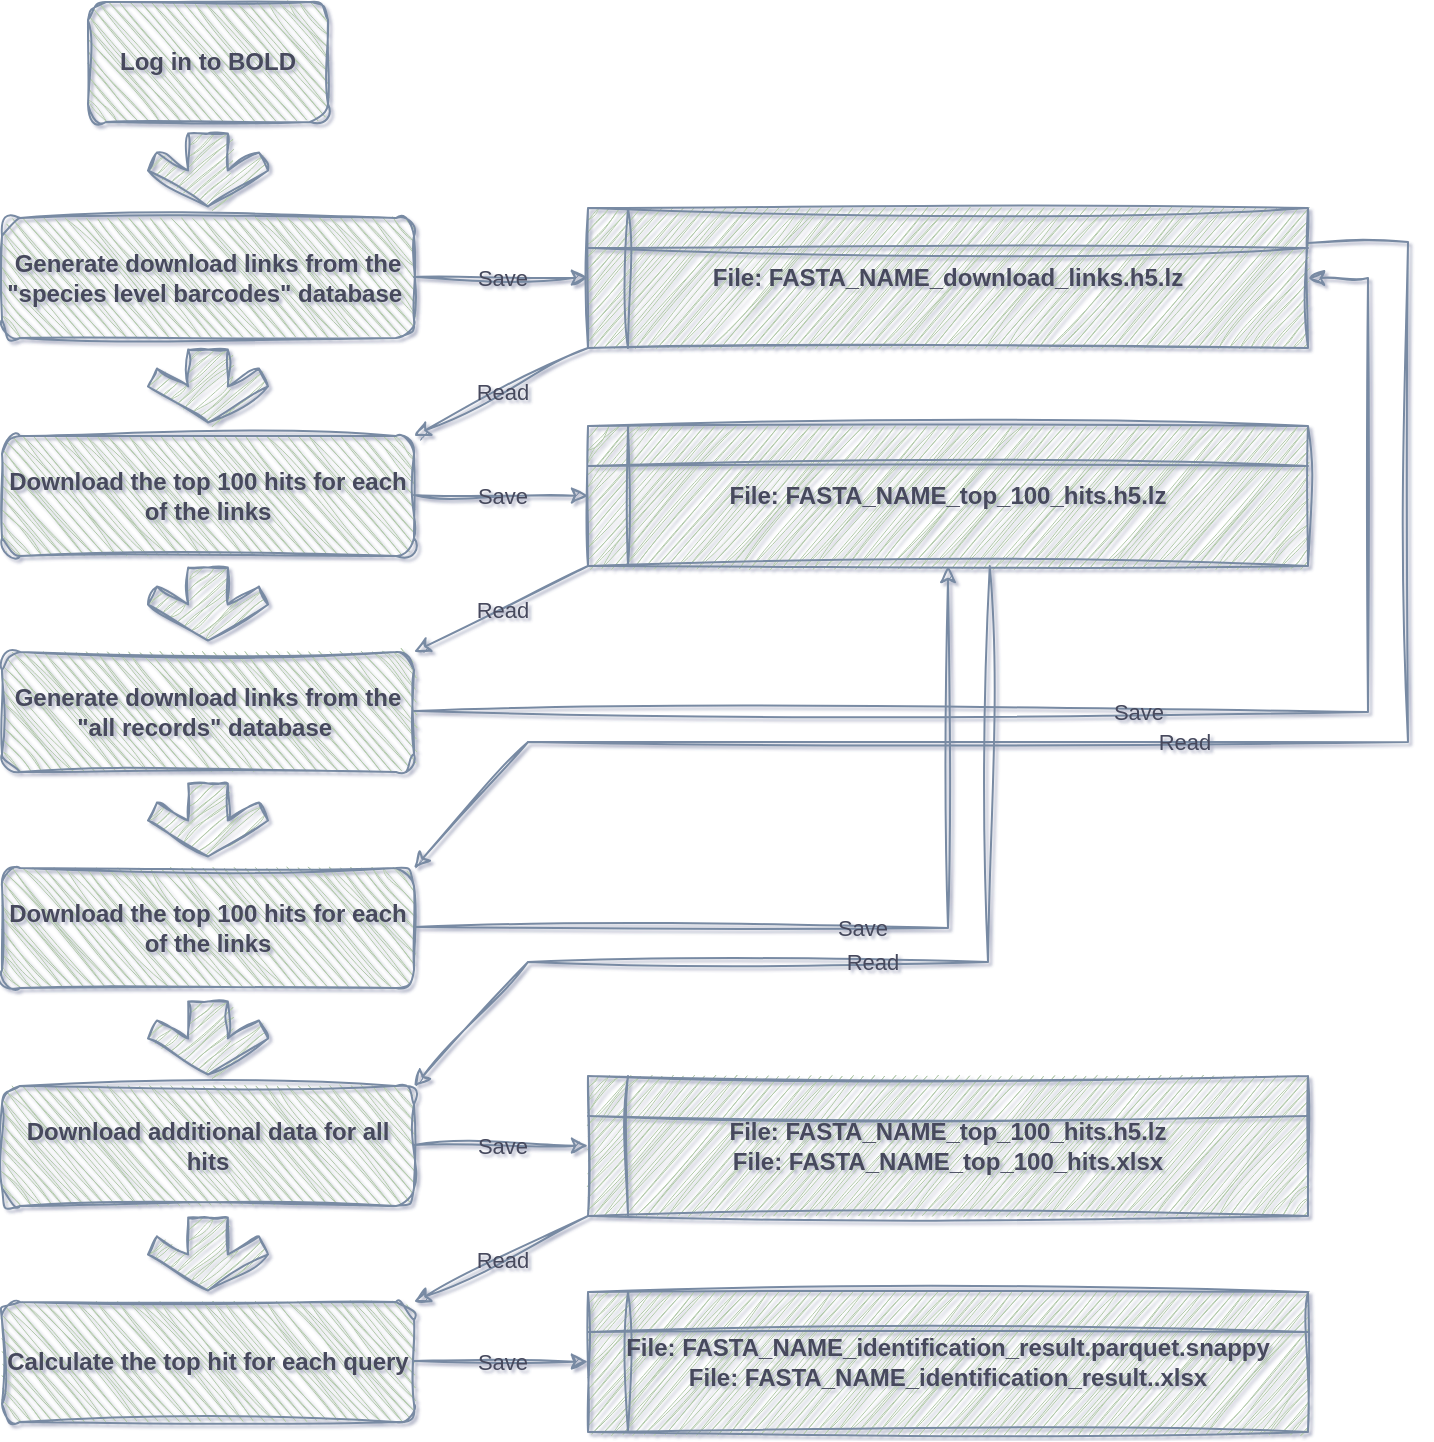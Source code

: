 <mxfile version="24.4.9" type="github">
  <diagram name="Seite-1" id="E304glDuHv-My9nMEjOT">
    <mxGraphModel dx="989" dy="509" grid="1" gridSize="10" guides="1" tooltips="1" connect="1" arrows="1" fold="1" page="1" pageScale="1" pageWidth="827" pageHeight="1169" background="none" math="0" shadow="1">
      <root>
        <mxCell id="0" />
        <mxCell id="1" parent="0" />
        <mxCell id="v3sZ_OI-lQdHN_WBkO5k-1" value="&lt;b&gt;&lt;font face=&quot;Helvetica&quot;&gt;Log in to BOLD&lt;/font&gt;&lt;/b&gt;" style="rounded=1;whiteSpace=wrap;html=1;flipV=1;labelBackgroundColor=none;fillColor=#B2C9AB;strokeColor=#788AA3;fontColor=#46495D;sketch=1;curveFitting=1;jiggle=2;" parent="1" vertex="1">
          <mxGeometry x="80" y="40" width="120" height="60" as="geometry" />
        </mxCell>
        <mxCell id="v3sZ_OI-lQdHN_WBkO5k-2" value="&lt;b&gt;Generate download links from the &quot;species level barcodes&quot; database&amp;nbsp;&lt;/b&gt;" style="rounded=1;whiteSpace=wrap;html=1;flipV=1;labelBackgroundColor=none;fillColor=#B2C9AB;strokeColor=#788AA3;fontColor=#46495D;sketch=1;curveFitting=1;jiggle=2;" parent="1" vertex="1">
          <mxGeometry x="37" y="148" width="206" height="60" as="geometry" />
        </mxCell>
        <mxCell id="v3sZ_OI-lQdHN_WBkO5k-3" value="&lt;b&gt;Download the top 100 hits for each of the links&lt;/b&gt;" style="rounded=1;whiteSpace=wrap;html=1;flipV=1;labelBackgroundColor=none;fillColor=#B2C9AB;strokeColor=#788AA3;fontColor=#46495D;sketch=1;curveFitting=1;jiggle=2;" parent="1" vertex="1">
          <mxGeometry x="37" y="257" width="206" height="60" as="geometry" />
        </mxCell>
        <mxCell id="v3sZ_OI-lQdHN_WBkO5k-12" value="&lt;b&gt;File: FASTA_NAME_download_links.h5.lz&lt;/b&gt;" style="shape=internalStorage;whiteSpace=wrap;html=1;backgroundOutline=1;labelBackgroundColor=none;fillColor=#B2C9AB;strokeColor=#788AA3;fontColor=#46495D;sketch=1;curveFitting=1;jiggle=2;" parent="1" vertex="1">
          <mxGeometry x="330" y="143" width="360" height="70" as="geometry" />
        </mxCell>
        <mxCell id="v3sZ_OI-lQdHN_WBkO5k-13" value="" style="endArrow=classic;html=1;rounded=0;entryX=0;entryY=0.5;entryDx=0;entryDy=0;labelBackgroundColor=none;strokeColor=#788AA3;fontColor=default;sketch=1;curveFitting=1;jiggle=2;" parent="1" edge="1">
          <mxGeometry relative="1" as="geometry">
            <mxPoint x="243" y="177.5" as="sourcePoint" />
            <mxPoint x="330" y="177.84" as="targetPoint" />
          </mxGeometry>
        </mxCell>
        <mxCell id="v3sZ_OI-lQdHN_WBkO5k-14" value="Save" style="edgeLabel;resizable=0;html=1;;align=center;verticalAlign=middle;labelBackgroundColor=none;fontColor=#46495D;sketch=1;curveFitting=1;jiggle=2;fillColor=#66FF66;strokeColor=#66FF66;rotation=0;" parent="v3sZ_OI-lQdHN_WBkO5k-13" connectable="0" vertex="1">
          <mxGeometry relative="1" as="geometry" />
        </mxCell>
        <mxCell id="v3sZ_OI-lQdHN_WBkO5k-21" value="" style="endArrow=classic;html=1;rounded=0;exitX=0;exitY=1;exitDx=0;exitDy=0;entryX=1;entryY=0;entryDx=0;entryDy=0;labelBackgroundColor=none;strokeColor=#788AA3;fontColor=default;sketch=1;curveFitting=1;jiggle=2;" parent="1" source="v3sZ_OI-lQdHN_WBkO5k-12" target="v3sZ_OI-lQdHN_WBkO5k-3" edge="1">
          <mxGeometry relative="1" as="geometry">
            <mxPoint x="310" y="210" as="sourcePoint" />
            <mxPoint x="300" y="260" as="targetPoint" />
          </mxGeometry>
        </mxCell>
        <mxCell id="v3sZ_OI-lQdHN_WBkO5k-22" value="Read" style="edgeLabel;resizable=0;html=1;;align=center;verticalAlign=middle;labelBackgroundColor=none;fontColor=#46495D;sketch=1;curveFitting=1;jiggle=2;fillColor=#66FF66;strokeColor=#66FF66;" parent="v3sZ_OI-lQdHN_WBkO5k-21" connectable="0" vertex="1">
          <mxGeometry relative="1" as="geometry" />
        </mxCell>
        <mxCell id="v3sZ_OI-lQdHN_WBkO5k-24" value="&lt;b&gt;File: FASTA_NAME_top_100_hits.h5.lz&lt;/b&gt;" style="shape=internalStorage;whiteSpace=wrap;html=1;backgroundOutline=1;labelBackgroundColor=none;fillColor=#B2C9AB;strokeColor=#788AA3;fontColor=#46495D;sketch=1;curveFitting=1;jiggle=2;" parent="1" vertex="1">
          <mxGeometry x="330" y="252" width="360" height="70" as="geometry" />
        </mxCell>
        <mxCell id="v3sZ_OI-lQdHN_WBkO5k-25" value="" style="endArrow=classic;html=1;rounded=0;entryX=0;entryY=0.5;entryDx=0;entryDy=0;labelBackgroundColor=none;strokeColor=#788AA3;fontColor=default;sketch=1;curveFitting=1;jiggle=2;" parent="1" edge="1">
          <mxGeometry relative="1" as="geometry">
            <mxPoint x="243" y="286.5" as="sourcePoint" />
            <mxPoint x="330" y="286.84" as="targetPoint" />
          </mxGeometry>
        </mxCell>
        <mxCell id="v3sZ_OI-lQdHN_WBkO5k-26" value="Save" style="edgeLabel;resizable=0;html=1;;align=center;verticalAlign=middle;labelBackgroundColor=none;fontColor=#46495D;sketch=1;curveFitting=1;jiggle=2;fillColor=#66FF66;strokeColor=#66FF66;" parent="v3sZ_OI-lQdHN_WBkO5k-25" connectable="0" vertex="1">
          <mxGeometry relative="1" as="geometry" />
        </mxCell>
        <mxCell id="v3sZ_OI-lQdHN_WBkO5k-28" value="" style="html=1;shadow=0;dashed=0;align=center;verticalAlign=middle;shape=mxgraph.arrows2.sharpArrow2;dy1=0.67;dx1=18;dx2=18;dy3=0.15;dx3=27;notch=0;rotation=90;flipV=1;labelBackgroundColor=none;fillColor=#B2C9AB;strokeColor=#788AA3;fontColor=#46495D;sketch=1;curveFitting=1;jiggle=2;" parent="1" vertex="1">
          <mxGeometry x="121.75" y="94" width="36.5" height="60" as="geometry" />
        </mxCell>
        <mxCell id="v3sZ_OI-lQdHN_WBkO5k-29" value="" style="html=1;shadow=0;dashed=0;align=center;verticalAlign=middle;shape=mxgraph.arrows2.sharpArrow2;dy1=0.67;dx1=18;dx2=18;dy3=0.15;dx3=27;notch=0;rotation=90;flipV=1;labelBackgroundColor=none;fillColor=#B2C9AB;strokeColor=#788AA3;fontColor=#46495D;sketch=1;curveFitting=1;jiggle=2;" parent="1" vertex="1">
          <mxGeometry x="121.75" y="202" width="36.5" height="60" as="geometry" />
        </mxCell>
        <mxCell id="qcUZMT7_kW-sap-ayvWj-1" value="&lt;b&gt;Generate download links from the &quot;all records&quot; database&amp;nbsp;&lt;/b&gt;" style="rounded=1;whiteSpace=wrap;html=1;flipV=1;labelBackgroundColor=none;fillColor=#B2C9AB;strokeColor=#788AA3;fontColor=#46495D;sketch=1;curveFitting=1;jiggle=2;" parent="1" vertex="1">
          <mxGeometry x="37" y="365" width="206" height="60" as="geometry" />
        </mxCell>
        <mxCell id="qcUZMT7_kW-sap-ayvWj-2" value="" style="html=1;shadow=0;dashed=0;align=center;verticalAlign=middle;shape=mxgraph.arrows2.sharpArrow2;dy1=0.67;dx1=18;dx2=18;dy3=0.15;dx3=27;notch=0;rotation=90;flipV=1;labelBackgroundColor=none;fillColor=#B2C9AB;strokeColor=#788AA3;fontColor=#46495D;sketch=1;curveFitting=1;jiggle=2;" parent="1" vertex="1">
          <mxGeometry x="121.75" y="311" width="36.5" height="60" as="geometry" />
        </mxCell>
        <mxCell id="qcUZMT7_kW-sap-ayvWj-4" value="" style="endArrow=classic;html=1;rounded=0;exitX=0;exitY=1;exitDx=0;exitDy=0;entryX=1;entryY=0;entryDx=0;entryDy=0;labelBackgroundColor=none;strokeColor=#788AA3;fontColor=default;sketch=1;curveFitting=1;jiggle=2;" parent="1" target="qcUZMT7_kW-sap-ayvWj-1" edge="1">
          <mxGeometry relative="1" as="geometry">
            <mxPoint x="330" y="322" as="sourcePoint" />
            <mxPoint x="243" y="367" as="targetPoint" />
          </mxGeometry>
        </mxCell>
        <mxCell id="qcUZMT7_kW-sap-ayvWj-5" value="Read" style="edgeLabel;resizable=0;html=1;;align=center;verticalAlign=middle;labelBackgroundColor=none;fontColor=#46495D;sketch=1;curveFitting=1;jiggle=2;fillColor=#66FF66;strokeColor=#66FF66;" parent="qcUZMT7_kW-sap-ayvWj-4" connectable="0" vertex="1">
          <mxGeometry relative="1" as="geometry" />
        </mxCell>
        <mxCell id="qcUZMT7_kW-sap-ayvWj-7" value="" style="endArrow=classic;html=1;rounded=0;entryX=1;entryY=0.5;entryDx=0;entryDy=0;labelBackgroundColor=none;strokeColor=#788AA3;fontColor=default;sketch=1;curveFitting=1;jiggle=2;" parent="1" target="v3sZ_OI-lQdHN_WBkO5k-12" edge="1">
          <mxGeometry relative="1" as="geometry">
            <mxPoint x="243" y="394.5" as="sourcePoint" />
            <mxPoint x="720" y="150" as="targetPoint" />
            <Array as="points">
              <mxPoint x="720" y="395" />
              <mxPoint x="720" y="178" />
            </Array>
          </mxGeometry>
        </mxCell>
        <mxCell id="qcUZMT7_kW-sap-ayvWj-8" value="Save" style="edgeLabel;resizable=0;html=1;;align=center;verticalAlign=middle;labelBackgroundColor=none;fontColor=#46495D;sketch=1;curveFitting=1;jiggle=2;fillColor=#66FF66;strokeColor=#66FF66;" parent="qcUZMT7_kW-sap-ayvWj-7" connectable="0" vertex="1">
          <mxGeometry relative="1" as="geometry" />
        </mxCell>
        <mxCell id="qcUZMT7_kW-sap-ayvWj-10" value="" style="endArrow=classic;html=1;rounded=0;entryX=1;entryY=0;entryDx=0;entryDy=0;exitX=1;exitY=0.25;exitDx=0;exitDy=0;labelBackgroundColor=none;strokeColor=#788AA3;fontColor=default;sketch=1;curveFitting=1;jiggle=2;" parent="1" source="v3sZ_OI-lQdHN_WBkO5k-12" target="qcUZMT7_kW-sap-ayvWj-12" edge="1">
          <mxGeometry relative="1" as="geometry">
            <mxPoint x="740" y="140" as="sourcePoint" />
            <mxPoint x="243" y="475" as="targetPoint" />
            <Array as="points">
              <mxPoint x="740" y="160" />
              <mxPoint x="740" y="410" />
              <mxPoint x="300" y="410" />
            </Array>
          </mxGeometry>
        </mxCell>
        <mxCell id="qcUZMT7_kW-sap-ayvWj-11" value="Read" style="edgeLabel;resizable=0;html=1;;align=center;verticalAlign=middle;labelBackgroundColor=none;fontColor=#46495D;sketch=1;curveFitting=1;jiggle=2;fillColor=#66FF66;strokeColor=#66FF66;" parent="qcUZMT7_kW-sap-ayvWj-10" connectable="0" vertex="1">
          <mxGeometry relative="1" as="geometry" />
        </mxCell>
        <mxCell id="qcUZMT7_kW-sap-ayvWj-12" value="&lt;b&gt;Download the top 100 hits for each of the links&lt;/b&gt;" style="rounded=1;whiteSpace=wrap;html=1;flipV=1;labelBackgroundColor=none;fillColor=#B2C9AB;strokeColor=#788AA3;fontColor=#46495D;sketch=1;curveFitting=1;jiggle=2;" parent="1" vertex="1">
          <mxGeometry x="37" y="473" width="206" height="60" as="geometry" />
        </mxCell>
        <mxCell id="qcUZMT7_kW-sap-ayvWj-13" value="" style="html=1;shadow=0;dashed=0;align=center;verticalAlign=middle;shape=mxgraph.arrows2.sharpArrow2;dy1=0.67;dx1=18;dx2=18;dy3=0.15;dx3=27;notch=0;rotation=90;flipV=1;labelBackgroundColor=none;fillColor=#B2C9AB;strokeColor=#788AA3;fontColor=#46495D;sketch=1;curveFitting=1;jiggle=2;" parent="1" vertex="1">
          <mxGeometry x="121.75" y="419" width="36.5" height="60" as="geometry" />
        </mxCell>
        <mxCell id="qcUZMT7_kW-sap-ayvWj-15" value="" style="endArrow=classic;html=1;rounded=0;entryX=0.5;entryY=1;entryDx=0;entryDy=0;labelBackgroundColor=none;strokeColor=#788AA3;fontColor=default;sketch=1;curveFitting=1;jiggle=2;" parent="1" target="v3sZ_OI-lQdHN_WBkO5k-24" edge="1">
          <mxGeometry relative="1" as="geometry">
            <mxPoint x="243" y="502.5" as="sourcePoint" />
            <mxPoint x="570" y="503" as="targetPoint" />
            <Array as="points">
              <mxPoint x="510" y="503" />
            </Array>
          </mxGeometry>
        </mxCell>
        <mxCell id="qcUZMT7_kW-sap-ayvWj-16" value="Save" style="edgeLabel;resizable=0;html=1;;align=center;verticalAlign=middle;labelBackgroundColor=none;fontColor=#46495D;sketch=1;curveFitting=1;jiggle=2;fillColor=#66FF66;strokeColor=#66FF66;" parent="qcUZMT7_kW-sap-ayvWj-15" connectable="0" vertex="1">
          <mxGeometry relative="1" as="geometry" />
        </mxCell>
        <mxCell id="qcUZMT7_kW-sap-ayvWj-17" value="" style="endArrow=classic;html=1;rounded=0;entryX=1;entryY=0;entryDx=0;entryDy=0;exitX=0.558;exitY=1;exitDx=0;exitDy=0;exitPerimeter=0;labelBackgroundColor=none;strokeColor=#788AA3;fontColor=default;sketch=1;curveFitting=1;jiggle=2;" parent="1" source="v3sZ_OI-lQdHN_WBkO5k-24" target="qcUZMT7_kW-sap-ayvWj-20" edge="1">
          <mxGeometry relative="1" as="geometry">
            <mxPoint x="530" y="330" as="sourcePoint" />
            <mxPoint x="243" y="583" as="targetPoint" />
            <Array as="points">
              <mxPoint x="530" y="520" />
              <mxPoint x="300" y="520" />
            </Array>
          </mxGeometry>
        </mxCell>
        <mxCell id="qcUZMT7_kW-sap-ayvWj-18" value="Read" style="edgeLabel;resizable=0;html=1;;align=center;verticalAlign=middle;labelBackgroundColor=none;fontColor=#46495D;sketch=1;curveFitting=1;jiggle=2;fillColor=#66FF66;strokeColor=#66FF66;" parent="qcUZMT7_kW-sap-ayvWj-17" connectable="0" vertex="1">
          <mxGeometry relative="1" as="geometry" />
        </mxCell>
        <mxCell id="qcUZMT7_kW-sap-ayvWj-19" value="" style="html=1;shadow=0;dashed=0;align=center;verticalAlign=middle;shape=mxgraph.arrows2.sharpArrow2;dy1=0.67;dx1=18;dx2=18;dy3=0.15;dx3=27;notch=0;rotation=90;flipV=1;labelBackgroundColor=none;fillColor=#B2C9AB;strokeColor=#788AA3;fontColor=#46495D;sketch=1;curveFitting=1;jiggle=2;" parent="1" vertex="1">
          <mxGeometry x="121.75" y="528" width="36.5" height="60" as="geometry" />
        </mxCell>
        <mxCell id="qcUZMT7_kW-sap-ayvWj-20" value="&lt;b&gt;Download additional data for all hits&lt;/b&gt;" style="rounded=1;whiteSpace=wrap;html=1;flipV=1;labelBackgroundColor=none;fillColor=#B2C9AB;strokeColor=#788AA3;fontColor=#46495D;sketch=1;curveFitting=1;jiggle=2;" parent="1" vertex="1">
          <mxGeometry x="37" y="582" width="206" height="60" as="geometry" />
        </mxCell>
        <mxCell id="qcUZMT7_kW-sap-ayvWj-21" value="" style="endArrow=classic;html=1;rounded=0;entryX=0;entryY=0.5;entryDx=0;entryDy=0;labelBackgroundColor=none;strokeColor=#788AA3;fontColor=default;sketch=1;curveFitting=1;jiggle=2;" parent="1" edge="1">
          <mxGeometry relative="1" as="geometry">
            <mxPoint x="243" y="611.5" as="sourcePoint" />
            <mxPoint x="330" y="611.84" as="targetPoint" />
          </mxGeometry>
        </mxCell>
        <mxCell id="qcUZMT7_kW-sap-ayvWj-22" value="Save" style="edgeLabel;resizable=0;html=1;;align=center;verticalAlign=middle;labelBackgroundColor=none;fontColor=#46495D;sketch=1;curveFitting=1;jiggle=2;fillColor=#66FF66;strokeColor=#66FF66;" parent="qcUZMT7_kW-sap-ayvWj-21" connectable="0" vertex="1">
          <mxGeometry relative="1" as="geometry" />
        </mxCell>
        <mxCell id="qcUZMT7_kW-sap-ayvWj-23" value="&lt;b&gt;File: FASTA_NAME_top_100_hits.h5.lz&lt;/b&gt;&lt;div&gt;&lt;b&gt;File: FASTA_NAME_top_100_hits.xlsx&lt;/b&gt;&lt;br&gt;&lt;/div&gt;" style="shape=internalStorage;whiteSpace=wrap;html=1;backgroundOutline=1;labelBackgroundColor=none;fillColor=#B2C9AB;strokeColor=#788AA3;fontColor=#46495D;sketch=1;curveFitting=1;jiggle=2;" parent="1" vertex="1">
          <mxGeometry x="330" y="577" width="360" height="70" as="geometry" />
        </mxCell>
        <mxCell id="qcUZMT7_kW-sap-ayvWj-24" value="" style="endArrow=classic;html=1;rounded=0;exitX=0;exitY=1;exitDx=0;exitDy=0;entryX=1;entryY=0;entryDx=0;entryDy=0;labelBackgroundColor=none;strokeColor=#788AA3;fontColor=default;sketch=1;curveFitting=1;jiggle=2;" parent="1" target="qcUZMT7_kW-sap-ayvWj-26" edge="1">
          <mxGeometry relative="1" as="geometry">
            <mxPoint x="330" y="647" as="sourcePoint" />
            <mxPoint x="243" y="692" as="targetPoint" />
          </mxGeometry>
        </mxCell>
        <mxCell id="qcUZMT7_kW-sap-ayvWj-25" value="Read" style="edgeLabel;resizable=0;html=1;;align=center;verticalAlign=middle;labelBackgroundColor=none;fontColor=#46495D;sketch=1;curveFitting=1;jiggle=2;fillColor=#66FF66;strokeColor=#66FF66;" parent="qcUZMT7_kW-sap-ayvWj-24" connectable="0" vertex="1">
          <mxGeometry relative="1" as="geometry" />
        </mxCell>
        <mxCell id="qcUZMT7_kW-sap-ayvWj-26" value="&lt;b&gt;Calculate the top hit for each query&lt;/b&gt;" style="rounded=1;whiteSpace=wrap;html=1;flipV=1;labelBackgroundColor=none;fillColor=#B2C9AB;strokeColor=#788AA3;fontColor=#46495D;sketch=1;curveFitting=1;jiggle=2;" parent="1" vertex="1">
          <mxGeometry x="37" y="690" width="206" height="60" as="geometry" />
        </mxCell>
        <mxCell id="qcUZMT7_kW-sap-ayvWj-27" value="" style="html=1;shadow=0;dashed=0;align=center;verticalAlign=middle;shape=mxgraph.arrows2.sharpArrow2;dy1=0.67;dx1=18;dx2=18;dy3=0.15;dx3=27;notch=0;rotation=90;flipV=1;labelBackgroundColor=none;fillColor=#B2C9AB;strokeColor=#788AA3;fontColor=#46495D;sketch=1;curveFitting=1;jiggle=2;" parent="1" vertex="1">
          <mxGeometry x="121.75" y="636" width="36.5" height="60" as="geometry" />
        </mxCell>
        <mxCell id="qcUZMT7_kW-sap-ayvWj-28" value="" style="endArrow=classic;html=1;rounded=0;entryX=0;entryY=0.5;entryDx=0;entryDy=0;labelBackgroundColor=none;strokeColor=#788AA3;fontColor=default;sketch=1;curveFitting=1;jiggle=2;" parent="1" edge="1">
          <mxGeometry relative="1" as="geometry">
            <mxPoint x="243" y="719.5" as="sourcePoint" />
            <mxPoint x="330" y="719.84" as="targetPoint" />
          </mxGeometry>
        </mxCell>
        <mxCell id="qcUZMT7_kW-sap-ayvWj-29" value="Save" style="edgeLabel;resizable=0;html=1;;align=center;verticalAlign=middle;labelBackgroundColor=none;fontColor=#46495D;sketch=1;curveFitting=1;jiggle=2;fillColor=#66FF66;strokeColor=#66FF66;" parent="qcUZMT7_kW-sap-ayvWj-28" connectable="0" vertex="1">
          <mxGeometry relative="1" as="geometry" />
        </mxCell>
        <mxCell id="qcUZMT7_kW-sap-ayvWj-30" value="&lt;b&gt;File: FASTA_NAME_identification_result.parquet.snappy&lt;/b&gt;&lt;div&gt;&lt;b&gt;File: FASTA_NAME_identification_result..xlsx&lt;/b&gt;&lt;br&gt;&lt;/div&gt;" style="shape=internalStorage;whiteSpace=wrap;html=1;backgroundOutline=1;labelBackgroundColor=none;fillColor=#B2C9AB;strokeColor=#788AA3;fontColor=#46495D;sketch=1;curveFitting=1;jiggle=2;" parent="1" vertex="1">
          <mxGeometry x="330" y="685" width="360" height="70" as="geometry" />
        </mxCell>
      </root>
    </mxGraphModel>
  </diagram>
</mxfile>

